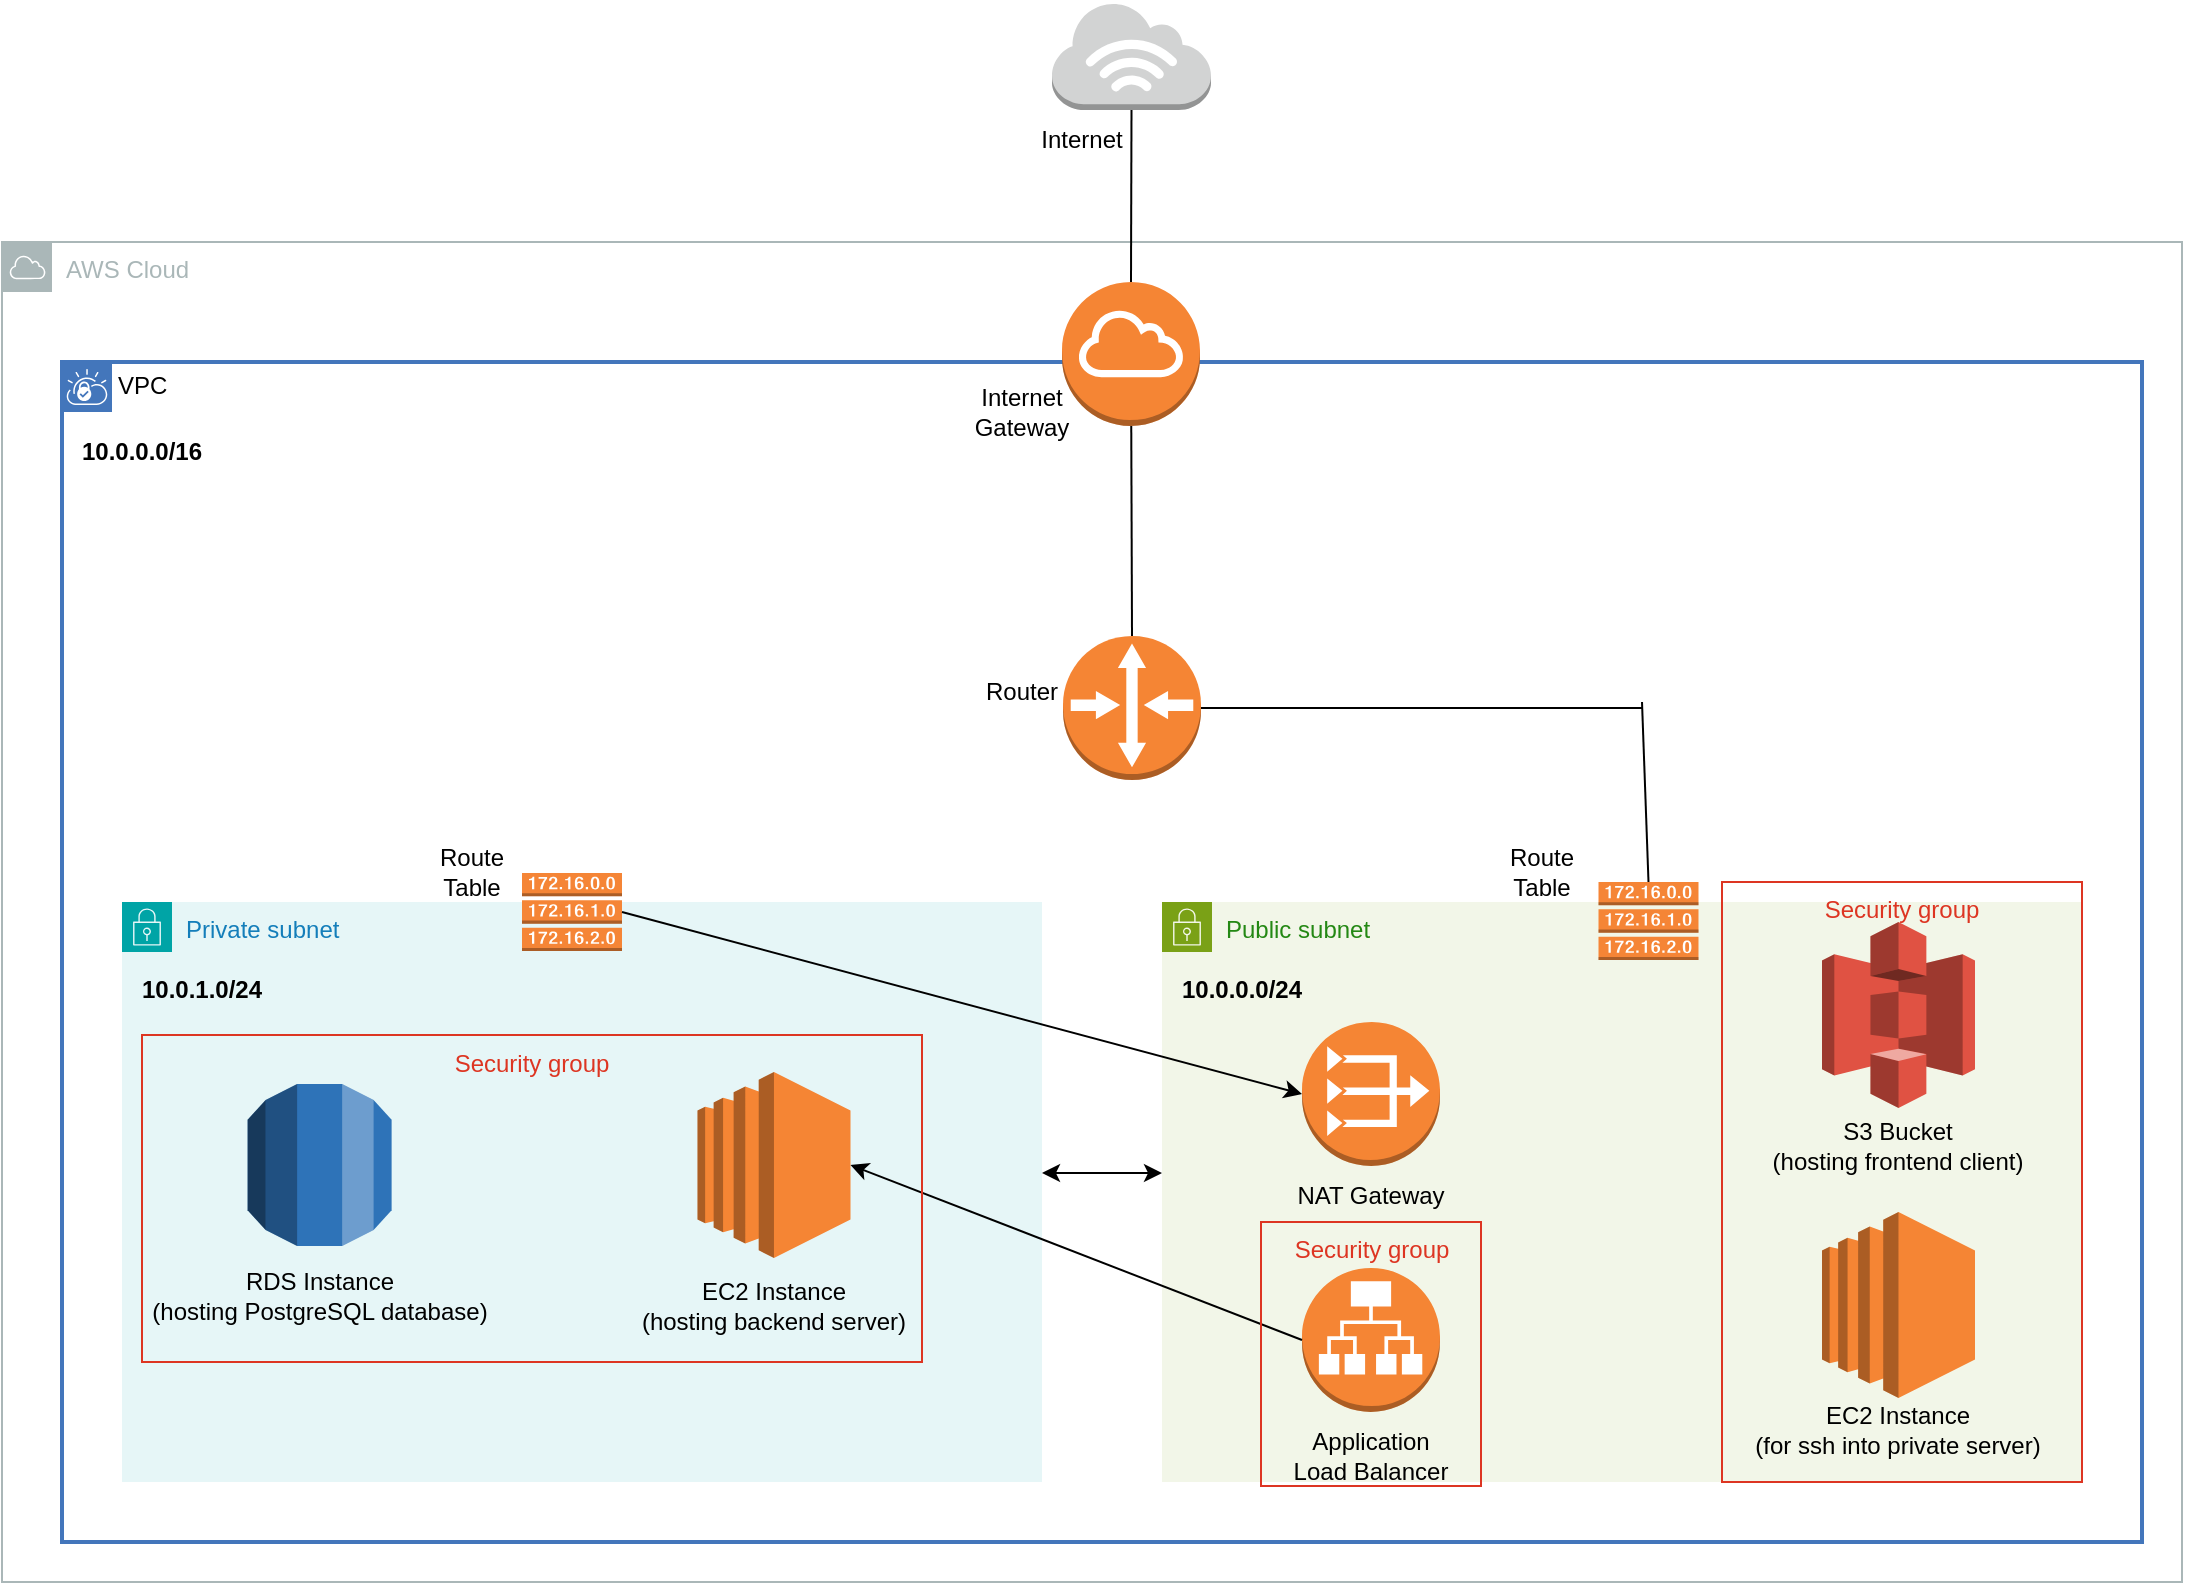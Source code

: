 <mxfile version="22.1.18" type="device">
  <diagram id="Ht1M8jgEwFfnCIfOTk4-" name="Page-1">
    <mxGraphModel dx="2074" dy="1116" grid="1" gridSize="10" guides="1" tooltips="1" connect="1" arrows="1" fold="1" page="1" pageScale="1" pageWidth="1169" pageHeight="827" math="0" shadow="0">
      <root>
        <mxCell id="0" />
        <mxCell id="1" parent="0" />
        <mxCell id="FlStOauhi3CboQzsC3D6-1" value="AWS Cloud" style="sketch=0;outlineConnect=0;gradientColor=none;html=1;whiteSpace=wrap;fontSize=12;fontStyle=0;shape=mxgraph.aws4.group;grIcon=mxgraph.aws4.group_aws_cloud;strokeColor=#AAB7B8;fillColor=none;verticalAlign=top;align=left;spacingLeft=30;fontColor=#AAB7B8;dashed=0;direction=east;movable=0;resizable=0;rotatable=0;deletable=0;editable=0;locked=1;connectable=0;" parent="1" vertex="1">
          <mxGeometry x="40" y="130" width="1090" height="670" as="geometry" />
        </mxCell>
        <mxCell id="FlStOauhi3CboQzsC3D6-2" value="VPC" style="shape=mxgraph.ibm.box;prType=vpc;fontStyle=0;verticalAlign=top;align=left;spacingLeft=32;spacingTop=4;fillColor=none;rounded=0;whiteSpace=wrap;html=1;strokeColor=#4376BB;strokeWidth=2;dashed=0;container=1;spacing=-4;collapsible=0;expand=0;recursiveResize=0;movable=0;resizable=0;rotatable=0;deletable=0;editable=0;locked=1;connectable=0;" parent="1" vertex="1">
          <mxGeometry x="70" y="190" width="1040" height="590" as="geometry" />
        </mxCell>
        <mxCell id="FlStOauhi3CboQzsC3D6-3" value="Private subnet" style="points=[[0,0],[0.25,0],[0.5,0],[0.75,0],[1,0],[1,0.25],[1,0.5],[1,0.75],[1,1],[0.75,1],[0.5,1],[0.25,1],[0,1],[0,0.75],[0,0.5],[0,0.25]];outlineConnect=0;gradientColor=none;html=1;whiteSpace=wrap;fontSize=12;fontStyle=0;container=1;pointerEvents=0;collapsible=0;recursiveResize=0;shape=mxgraph.aws4.group;grIcon=mxgraph.aws4.group_security_group;grStroke=0;strokeColor=#00A4A6;fillColor=#E6F6F7;verticalAlign=top;align=left;spacingLeft=30;fontColor=#147EBA;dashed=0;movable=0;resizable=0;rotatable=0;deletable=0;editable=0;locked=1;connectable=0;" parent="FlStOauhi3CboQzsC3D6-2" vertex="1">
          <mxGeometry x="30" y="270" width="460" height="290" as="geometry" />
        </mxCell>
        <mxCell id="FlStOauhi3CboQzsC3D6-6" value="&lt;b&gt;10.0.1.0/24&lt;/b&gt;" style="text;html=1;strokeColor=none;fillColor=none;align=center;verticalAlign=middle;whiteSpace=wrap;rounded=0;movable=1;resizable=1;rotatable=1;deletable=1;editable=1;locked=0;connectable=1;" parent="FlStOauhi3CboQzsC3D6-3" vertex="1">
          <mxGeometry x="10" y="29" width="60" height="30" as="geometry" />
        </mxCell>
        <mxCell id="FlStOauhi3CboQzsC3D6-4" value="Public subnet" style="points=[[0,0],[0.25,0],[0.5,0],[0.75,0],[1,0],[1,0.25],[1,0.5],[1,0.75],[1,1],[0.75,1],[0.5,1],[0.25,1],[0,1],[0,0.75],[0,0.5],[0,0.25]];outlineConnect=0;gradientColor=none;html=1;whiteSpace=wrap;fontSize=12;fontStyle=0;container=1;pointerEvents=0;collapsible=0;recursiveResize=0;shape=mxgraph.aws4.group;grIcon=mxgraph.aws4.group_security_group;grStroke=0;strokeColor=#7AA116;fillColor=#F2F6E8;verticalAlign=top;align=left;spacingLeft=30;fontColor=#248814;dashed=0;movable=0;resizable=0;rotatable=0;deletable=0;editable=0;locked=1;connectable=0;" parent="FlStOauhi3CboQzsC3D6-2" vertex="1">
          <mxGeometry x="550" y="270" width="460" height="290" as="geometry" />
        </mxCell>
        <mxCell id="FlStOauhi3CboQzsC3D6-5" value="&lt;b&gt;10.0.0.0/16&lt;/b&gt;" style="text;html=1;strokeColor=none;fillColor=none;align=center;verticalAlign=middle;whiteSpace=wrap;rounded=0;movable=1;resizable=1;rotatable=1;deletable=1;editable=1;locked=0;connectable=1;" parent="FlStOauhi3CboQzsC3D6-2" vertex="1">
          <mxGeometry x="10" y="30" width="60" height="30" as="geometry" />
        </mxCell>
        <mxCell id="FlStOauhi3CboQzsC3D6-14" value="" style="outlineConnect=0;dashed=0;verticalLabelPosition=bottom;verticalAlign=top;align=center;html=1;shape=mxgraph.aws3.router;fillColor=#F58534;gradientColor=none;movable=1;resizable=1;rotatable=1;deletable=1;editable=1;locked=0;connectable=1;" parent="FlStOauhi3CboQzsC3D6-2" vertex="1">
          <mxGeometry x="500.5" y="137" width="69" height="72" as="geometry" />
        </mxCell>
        <mxCell id="FlStOauhi3CboQzsC3D6-11" value="Internet Gateway" style="text;html=1;strokeColor=none;fillColor=none;align=center;verticalAlign=middle;whiteSpace=wrap;rounded=0;movable=1;resizable=1;rotatable=1;deletable=1;editable=1;locked=0;connectable=1;" parent="FlStOauhi3CboQzsC3D6-2" vertex="1">
          <mxGeometry x="450" y="10" width="60" height="30" as="geometry" />
        </mxCell>
        <mxCell id="FlStOauhi3CboQzsC3D6-7" value="&lt;b&gt;10.0.0.0/24&lt;/b&gt;" style="text;html=1;strokeColor=none;fillColor=none;align=center;verticalAlign=middle;whiteSpace=wrap;rounded=0;movable=0;resizable=0;rotatable=0;deletable=0;editable=0;locked=1;connectable=0;" parent="FlStOauhi3CboQzsC3D6-2" vertex="1">
          <mxGeometry x="560" y="299" width="60" height="30" as="geometry" />
        </mxCell>
        <mxCell id="FlStOauhi3CboQzsC3D6-13" value="" style="outlineConnect=0;dashed=0;verticalLabelPosition=bottom;verticalAlign=top;align=center;html=1;shape=mxgraph.aws3.route_table;fillColor=#F58536;gradientColor=none;movable=1;resizable=1;rotatable=1;deletable=1;editable=1;locked=0;connectable=1;" parent="FlStOauhi3CboQzsC3D6-2" vertex="1">
          <mxGeometry x="768.25" y="260" width="50" height="39" as="geometry" />
        </mxCell>
        <mxCell id="FlStOauhi3CboQzsC3D6-15" value="" style="endArrow=none;html=1;rounded=0;exitX=0.5;exitY=0;exitDx=0;exitDy=0;exitPerimeter=0;movable=0;resizable=0;rotatable=0;deletable=0;editable=0;locked=1;connectable=0;" parent="1" source="FlStOauhi3CboQzsC3D6-14" target="FlStOauhi3CboQzsC3D6-10" edge="1">
          <mxGeometry width="50" height="50" relative="1" as="geometry">
            <mxPoint x="600" y="200" as="sourcePoint" />
            <mxPoint x="605" y="150" as="targetPoint" />
          </mxGeometry>
        </mxCell>
        <mxCell id="FlStOauhi3CboQzsC3D6-10" value="" style="outlineConnect=0;dashed=0;verticalLabelPosition=bottom;verticalAlign=top;align=center;html=1;shape=mxgraph.aws3.internet_gateway;fillColor=#F58534;gradientColor=none;movable=0;resizable=0;rotatable=0;deletable=0;editable=0;locked=1;connectable=0;" parent="1" vertex="1">
          <mxGeometry x="570" y="150" width="69" height="72" as="geometry" />
        </mxCell>
        <mxCell id="FlStOauhi3CboQzsC3D6-16" value="" style="endArrow=none;html=1;rounded=0;movable=0;resizable=0;rotatable=0;deletable=0;editable=0;locked=1;connectable=0;exitX=1;exitY=0.5;exitDx=0;exitDy=0;exitPerimeter=0;" parent="1" source="FlStOauhi3CboQzsC3D6-14" edge="1">
          <mxGeometry width="50" height="50" relative="1" as="geometry">
            <mxPoint x="639" y="238" as="sourcePoint" />
            <mxPoint x="860" y="363" as="targetPoint" />
          </mxGeometry>
        </mxCell>
        <mxCell id="FlStOauhi3CboQzsC3D6-22" value="" style="endArrow=none;html=1;rounded=0;movable=0;resizable=0;rotatable=0;deletable=0;editable=0;locked=1;connectable=0;exitX=0.5;exitY=0;exitDx=0;exitDy=0;exitPerimeter=0;" parent="1" source="FlStOauhi3CboQzsC3D6-13" edge="1">
          <mxGeometry width="50" height="50" relative="1" as="geometry">
            <mxPoint x="870" y="430" as="sourcePoint" />
            <mxPoint x="860" y="360" as="targetPoint" />
          </mxGeometry>
        </mxCell>
        <mxCell id="FlStOauhi3CboQzsC3D6-23" value="" style="outlineConnect=0;dashed=0;verticalLabelPosition=bottom;verticalAlign=top;align=center;html=1;shape=mxgraph.aws3.internet_3;fillColor=#D2D3D3;gradientColor=none;movable=0;resizable=0;rotatable=0;deletable=0;editable=0;locked=1;connectable=0;" parent="1" vertex="1">
          <mxGeometry x="565" y="10" width="79.5" height="54" as="geometry" />
        </mxCell>
        <mxCell id="FlStOauhi3CboQzsC3D6-24" value="" style="endArrow=none;html=1;rounded=0;movable=0;resizable=0;rotatable=0;deletable=0;editable=0;locked=1;connectable=0;entryX=0.5;entryY=1;entryDx=0;entryDy=0;entryPerimeter=0;exitX=0.5;exitY=0;exitDx=0;exitDy=0;exitPerimeter=0;" parent="1" source="FlStOauhi3CboQzsC3D6-10" target="FlStOauhi3CboQzsC3D6-23" edge="1">
          <mxGeometry width="50" height="50" relative="1" as="geometry">
            <mxPoint x="600" y="150" as="sourcePoint" />
            <mxPoint x="600" y="70" as="targetPoint" />
          </mxGeometry>
        </mxCell>
        <mxCell id="FlStOauhi3CboQzsC3D6-25" value="Internet" style="text;html=1;strokeColor=none;fillColor=none;align=center;verticalAlign=middle;whiteSpace=wrap;rounded=0;movable=0;resizable=0;rotatable=0;deletable=0;editable=0;locked=1;connectable=0;" parent="1" vertex="1">
          <mxGeometry x="550" y="64" width="60" height="30" as="geometry" />
        </mxCell>
        <mxCell id="FlStOauhi3CboQzsC3D6-26" value="" style="outlineConnect=0;dashed=0;verticalLabelPosition=bottom;verticalAlign=top;align=center;html=1;shape=mxgraph.aws3.vpc_nat_gateway;fillColor=#F58534;gradientColor=none;movable=0;resizable=0;rotatable=0;deletable=0;editable=0;locked=1;connectable=0;" parent="1" vertex="1">
          <mxGeometry x="690" y="520" width="69" height="72" as="geometry" />
        </mxCell>
        <mxCell id="FlStOauhi3CboQzsC3D6-27" value="" style="endArrow=classic;startArrow=classic;html=1;rounded=0;" parent="1" edge="1">
          <mxGeometry width="50" height="50" relative="1" as="geometry">
            <mxPoint x="560" y="595.5" as="sourcePoint" />
            <mxPoint x="620" y="595.5" as="targetPoint" />
          </mxGeometry>
        </mxCell>
        <mxCell id="FlStOauhi3CboQzsC3D6-28" value="" style="outlineConnect=0;dashed=0;verticalLabelPosition=bottom;verticalAlign=top;align=center;html=1;shape=mxgraph.aws3.route_table;fillColor=#F58536;gradientColor=none;movable=0;resizable=0;rotatable=0;deletable=0;editable=0;locked=1;connectable=0;" parent="1" vertex="1">
          <mxGeometry x="300" y="445.5" width="50" height="39" as="geometry" />
        </mxCell>
        <mxCell id="FlStOauhi3CboQzsC3D6-29" value="Route Table" style="text;html=1;strokeColor=none;fillColor=none;align=center;verticalAlign=middle;whiteSpace=wrap;rounded=0;movable=0;resizable=0;rotatable=0;deletable=0;editable=0;locked=1;connectable=0;" parent="1" vertex="1">
          <mxGeometry x="250" y="430" width="50" height="30" as="geometry" />
        </mxCell>
        <mxCell id="FlStOauhi3CboQzsC3D6-30" value="NAT Gateway" style="text;html=1;strokeColor=none;fillColor=none;align=center;verticalAlign=middle;whiteSpace=wrap;rounded=0;movable=0;resizable=0;rotatable=0;deletable=0;editable=0;locked=1;connectable=0;" parent="1" vertex="1">
          <mxGeometry x="684.25" y="592" width="80.5" height="30" as="geometry" />
        </mxCell>
        <mxCell id="FlStOauhi3CboQzsC3D6-31" value="" style="endArrow=classic;html=1;rounded=0;exitX=1;exitY=0.5;exitDx=0;exitDy=0;exitPerimeter=0;movable=0;resizable=0;rotatable=0;deletable=0;editable=0;locked=1;connectable=0;entryX=0;entryY=0.5;entryDx=0;entryDy=0;entryPerimeter=0;" parent="1" source="FlStOauhi3CboQzsC3D6-28" edge="1" target="FlStOauhi3CboQzsC3D6-26">
          <mxGeometry width="50" height="50" relative="1" as="geometry">
            <mxPoint x="380" y="464" as="sourcePoint" />
            <mxPoint x="660" y="600" as="targetPoint" />
          </mxGeometry>
        </mxCell>
        <mxCell id="FlStOauhi3CboQzsC3D6-32" value="" style="outlineConnect=0;dashed=0;verticalLabelPosition=bottom;verticalAlign=top;align=center;html=1;shape=mxgraph.aws3.ec2;fillColor=#F58534;gradientColor=none;movable=0;resizable=0;rotatable=0;deletable=0;editable=0;locked=1;connectable=0;" parent="1" vertex="1">
          <mxGeometry x="387.75" y="545" width="76.5" height="93" as="geometry" />
        </mxCell>
        <mxCell id="FlStOauhi3CboQzsC3D6-33" value="EC2 Instance&lt;br&gt;(hosting backend server)" style="text;html=1;strokeColor=none;fillColor=none;align=center;verticalAlign=middle;whiteSpace=wrap;rounded=0;movable=0;resizable=0;rotatable=0;deletable=0;editable=0;locked=1;connectable=0;" parent="1" vertex="1">
          <mxGeometry x="357.19" y="643" width="137.62" height="37" as="geometry" />
        </mxCell>
        <mxCell id="3yqZWExn_pKkG6vzCkNp-1" value="" style="outlineConnect=0;dashed=0;verticalLabelPosition=bottom;verticalAlign=top;align=center;html=1;shape=mxgraph.aws3.rds;fillColor=#2E73B8;gradientColor=none;movable=0;resizable=0;rotatable=0;deletable=0;editable=0;locked=1;connectable=0;" vertex="1" parent="1">
          <mxGeometry x="162.81" y="551" width="72" height="81" as="geometry" />
        </mxCell>
        <mxCell id="3yqZWExn_pKkG6vzCkNp-2" value="RDS Instance &lt;br&gt;(hosting PostgreSQL database)" style="text;html=1;strokeColor=none;fillColor=none;align=center;verticalAlign=middle;whiteSpace=wrap;rounded=0;movable=0;resizable=0;rotatable=0;deletable=0;editable=0;locked=1;connectable=0;" vertex="1" parent="1">
          <mxGeometry x="111.81" y="638" width="174" height="37" as="geometry" />
        </mxCell>
        <mxCell id="3yqZWExn_pKkG6vzCkNp-3" value="" style="outlineConnect=0;dashed=0;verticalLabelPosition=bottom;verticalAlign=top;align=center;html=1;shape=mxgraph.aws3.application_load_balancer;fillColor=#F58534;gradientColor=none;movable=1;resizable=1;rotatable=1;deletable=1;editable=1;locked=0;connectable=1;" vertex="1" parent="1">
          <mxGeometry x="690" y="643" width="69" height="72" as="geometry" />
        </mxCell>
        <mxCell id="3yqZWExn_pKkG6vzCkNp-4" value="Application Load Balancer" style="text;html=1;strokeColor=none;fillColor=none;align=center;verticalAlign=middle;whiteSpace=wrap;rounded=0;movable=1;resizable=1;rotatable=1;deletable=1;editable=1;locked=0;connectable=1;" vertex="1" parent="1">
          <mxGeometry x="684.25" y="722" width="80.5" height="30" as="geometry" />
        </mxCell>
        <mxCell id="3yqZWExn_pKkG6vzCkNp-5" value="" style="endArrow=classic;html=1;rounded=0;exitX=0;exitY=0.5;exitDx=0;exitDy=0;exitPerimeter=0;movable=1;resizable=1;rotatable=1;deletable=1;editable=1;locked=0;connectable=1;entryX=1;entryY=0.5;entryDx=0;entryDy=0;entryPerimeter=0;" edge="1" parent="1" source="3yqZWExn_pKkG6vzCkNp-3" target="FlStOauhi3CboQzsC3D6-32">
          <mxGeometry width="50" height="50" relative="1" as="geometry">
            <mxPoint x="344.25" y="675" as="sourcePoint" />
            <mxPoint x="684.25" y="766" as="targetPoint" />
          </mxGeometry>
        </mxCell>
        <mxCell id="3yqZWExn_pKkG6vzCkNp-6" value="EC2 Instance&lt;br&gt;(for ssh into private server)" style="text;html=1;strokeColor=none;fillColor=none;align=center;verticalAlign=middle;whiteSpace=wrap;rounded=0;movable=1;resizable=1;rotatable=1;deletable=1;editable=1;locked=0;connectable=1;" vertex="1" parent="1">
          <mxGeometry x="913.25" y="705" width="150" height="37" as="geometry" />
        </mxCell>
        <mxCell id="3yqZWExn_pKkG6vzCkNp-7" value="" style="outlineConnect=0;dashed=0;verticalLabelPosition=bottom;verticalAlign=top;align=center;html=1;shape=mxgraph.aws3.ec2;fillColor=#F58534;gradientColor=none;movable=1;resizable=1;rotatable=1;deletable=1;editable=1;locked=0;connectable=1;" vertex="1" parent="1">
          <mxGeometry x="950" y="615" width="76.5" height="93" as="geometry" />
        </mxCell>
        <mxCell id="3yqZWExn_pKkG6vzCkNp-8" value="" style="outlineConnect=0;dashed=0;verticalLabelPosition=bottom;verticalAlign=top;align=center;html=1;shape=mxgraph.aws3.s3;fillColor=#E05243;gradientColor=none;movable=1;resizable=1;rotatable=1;deletable=1;editable=1;locked=0;connectable=1;" vertex="1" parent="1">
          <mxGeometry x="950" y="470" width="76.5" height="93" as="geometry" />
        </mxCell>
        <mxCell id="3yqZWExn_pKkG6vzCkNp-9" value="S3 Bucket&lt;br&gt;(hosting frontend client)" style="text;html=1;strokeColor=none;fillColor=none;align=center;verticalAlign=middle;whiteSpace=wrap;rounded=0;movable=1;resizable=1;rotatable=1;deletable=1;editable=1;locked=0;connectable=1;" vertex="1" parent="1">
          <mxGeometry x="913.25" y="563" width="150" height="37" as="geometry" />
        </mxCell>
        <mxCell id="3yqZWExn_pKkG6vzCkNp-16" value="Router" style="text;html=1;strokeColor=none;fillColor=none;align=center;verticalAlign=middle;whiteSpace=wrap;rounded=0;movable=0;resizable=0;rotatable=0;deletable=0;editable=0;locked=1;connectable=0;" vertex="1" parent="1">
          <mxGeometry x="520" y="340" width="60" height="30" as="geometry" />
        </mxCell>
        <mxCell id="3yqZWExn_pKkG6vzCkNp-21" value="Security group" style="fillColor=none;strokeColor=#DD3522;verticalAlign=top;fontStyle=0;fontColor=#DD3522;whiteSpace=wrap;html=1;movable=0;resizable=0;rotatable=0;deletable=0;editable=0;locked=1;connectable=0;" vertex="1" parent="1">
          <mxGeometry x="110" y="526.5" width="390" height="163.5" as="geometry" />
        </mxCell>
        <mxCell id="3yqZWExn_pKkG6vzCkNp-22" value="Security group" style="fillColor=none;strokeColor=#DD3522;verticalAlign=top;fontStyle=0;fontColor=#DD3522;whiteSpace=wrap;html=1;movable=0;resizable=0;rotatable=0;deletable=0;editable=0;locked=1;connectable=0;" vertex="1" parent="1">
          <mxGeometry x="669.5" y="620" width="110" height="132" as="geometry" />
        </mxCell>
        <mxCell id="3yqZWExn_pKkG6vzCkNp-23" value="Security group" style="fillColor=none;strokeColor=#DD3522;verticalAlign=top;fontStyle=0;fontColor=#DD3522;whiteSpace=wrap;html=1;movable=0;resizable=0;rotatable=0;deletable=0;editable=0;locked=1;connectable=0;" vertex="1" parent="1">
          <mxGeometry x="900" y="450" width="180" height="300" as="geometry" />
        </mxCell>
        <mxCell id="3yqZWExn_pKkG6vzCkNp-24" value="Route Table" style="text;html=1;strokeColor=none;fillColor=none;align=center;verticalAlign=middle;whiteSpace=wrap;rounded=0;movable=0;resizable=0;rotatable=0;deletable=0;editable=0;locked=1;connectable=0;" vertex="1" parent="1">
          <mxGeometry x="779.5" y="430" width="60" height="30" as="geometry" />
        </mxCell>
      </root>
    </mxGraphModel>
  </diagram>
</mxfile>
